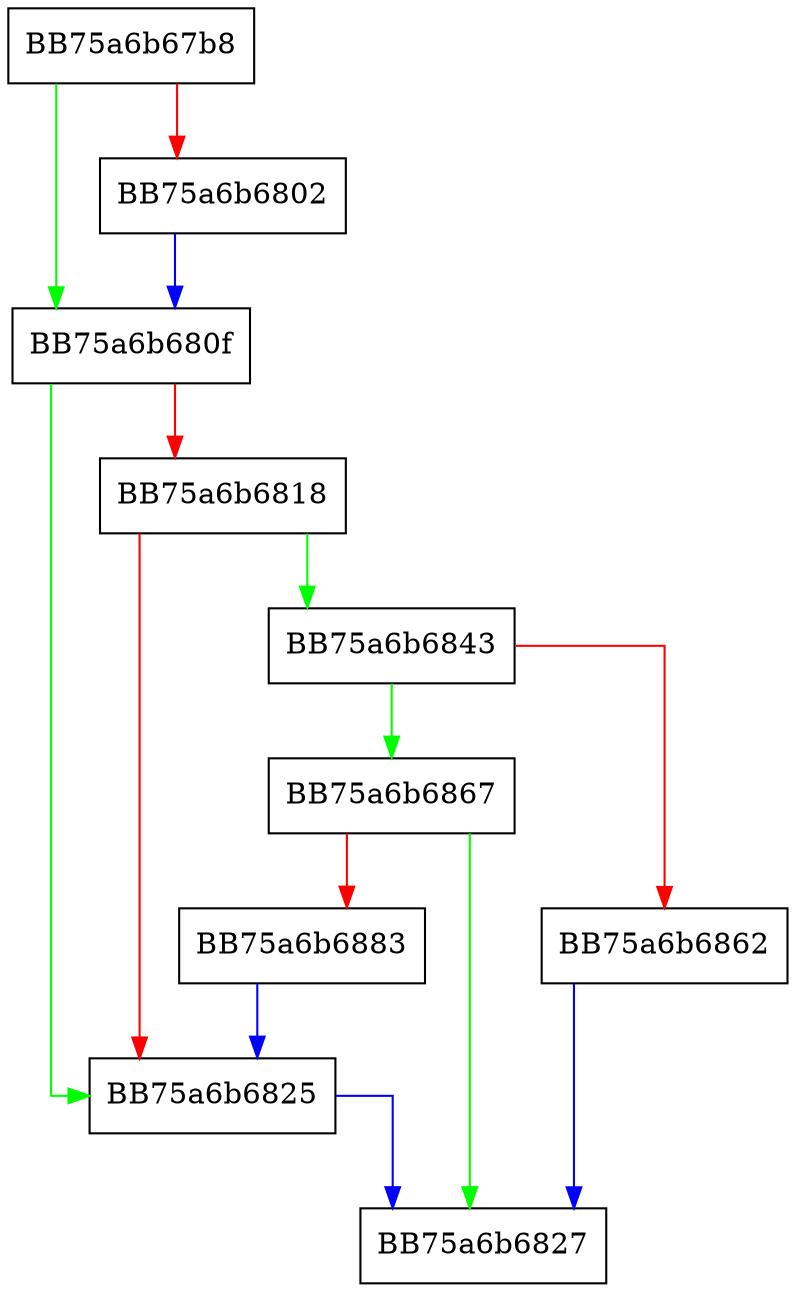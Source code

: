 digraph GetVdiType {
  node [shape="box"];
  graph [splines=ortho];
  BB75a6b67b8 -> BB75a6b680f [color="green"];
  BB75a6b67b8 -> BB75a6b6802 [color="red"];
  BB75a6b6802 -> BB75a6b680f [color="blue"];
  BB75a6b680f -> BB75a6b6825 [color="green"];
  BB75a6b680f -> BB75a6b6818 [color="red"];
  BB75a6b6818 -> BB75a6b6843 [color="green"];
  BB75a6b6818 -> BB75a6b6825 [color="red"];
  BB75a6b6825 -> BB75a6b6827 [color="blue"];
  BB75a6b6843 -> BB75a6b6867 [color="green"];
  BB75a6b6843 -> BB75a6b6862 [color="red"];
  BB75a6b6862 -> BB75a6b6827 [color="blue"];
  BB75a6b6867 -> BB75a6b6827 [color="green"];
  BB75a6b6867 -> BB75a6b6883 [color="red"];
  BB75a6b6883 -> BB75a6b6825 [color="blue"];
}